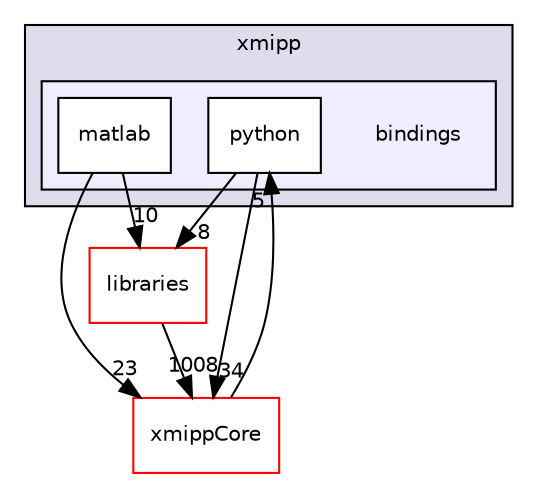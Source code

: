 digraph "xmipp/bindings" {
  compound=true
  node [ fontsize="10", fontname="Helvetica"];
  edge [ labelfontsize="10", labelfontname="Helvetica"];
  subgraph clusterdir_5bce755d3f27cf36e7d1a940cfd4182d {
    graph [ bgcolor="#ddddee", pencolor="black", label="xmipp" fontname="Helvetica", fontsize="10", URL="dir_5bce755d3f27cf36e7d1a940cfd4182d.html"]
  subgraph clusterdir_e45a8bb3eff23f5d45d00bf6032544a6 {
    graph [ bgcolor="#eeeeff", pencolor="black", label="" URL="dir_e45a8bb3eff23f5d45d00bf6032544a6.html"];
    dir_e45a8bb3eff23f5d45d00bf6032544a6 [shape=plaintext label="bindings"];
    dir_cb5912e200568757aa538730e4ad0247 [shape=box label="matlab" color="black" fillcolor="white" style="filled" URL="dir_cb5912e200568757aa538730e4ad0247.html"];
    dir_0c2719bd1507f3edacb903580dd739e0 [shape=box label="python" color="black" fillcolor="white" style="filled" URL="dir_0c2719bd1507f3edacb903580dd739e0.html"];
  }
  }
  dir_ce4d0d8fc85c2c70612466225bfce71d [shape=box label="xmippCore" fillcolor="white" style="filled" color="red" URL="dir_ce4d0d8fc85c2c70612466225bfce71d.html"];
  dir_29dba3f3840f20df3b04d1972e99046b [shape=box label="libraries" fillcolor="white" style="filled" color="red" URL="dir_29dba3f3840f20df3b04d1972e99046b.html"];
  dir_0c2719bd1507f3edacb903580dd739e0->dir_ce4d0d8fc85c2c70612466225bfce71d [headlabel="34", labeldistance=1.5 headhref="dir_000242_000243.html"];
  dir_0c2719bd1507f3edacb903580dd739e0->dir_29dba3f3840f20df3b04d1972e99046b [headlabel="8", labeldistance=1.5 headhref="dir_000242_000027.html"];
  dir_cb5912e200568757aa538730e4ad0247->dir_ce4d0d8fc85c2c70612466225bfce71d [headlabel="23", labeldistance=1.5 headhref="dir_000241_000243.html"];
  dir_cb5912e200568757aa538730e4ad0247->dir_29dba3f3840f20df3b04d1972e99046b [headlabel="10", labeldistance=1.5 headhref="dir_000241_000027.html"];
  dir_ce4d0d8fc85c2c70612466225bfce71d->dir_0c2719bd1507f3edacb903580dd739e0 [headlabel="5", labeldistance=1.5 headhref="dir_000243_000242.html"];
  dir_29dba3f3840f20df3b04d1972e99046b->dir_ce4d0d8fc85c2c70612466225bfce71d [headlabel="1008", labeldistance=1.5 headhref="dir_000027_000243.html"];
}
